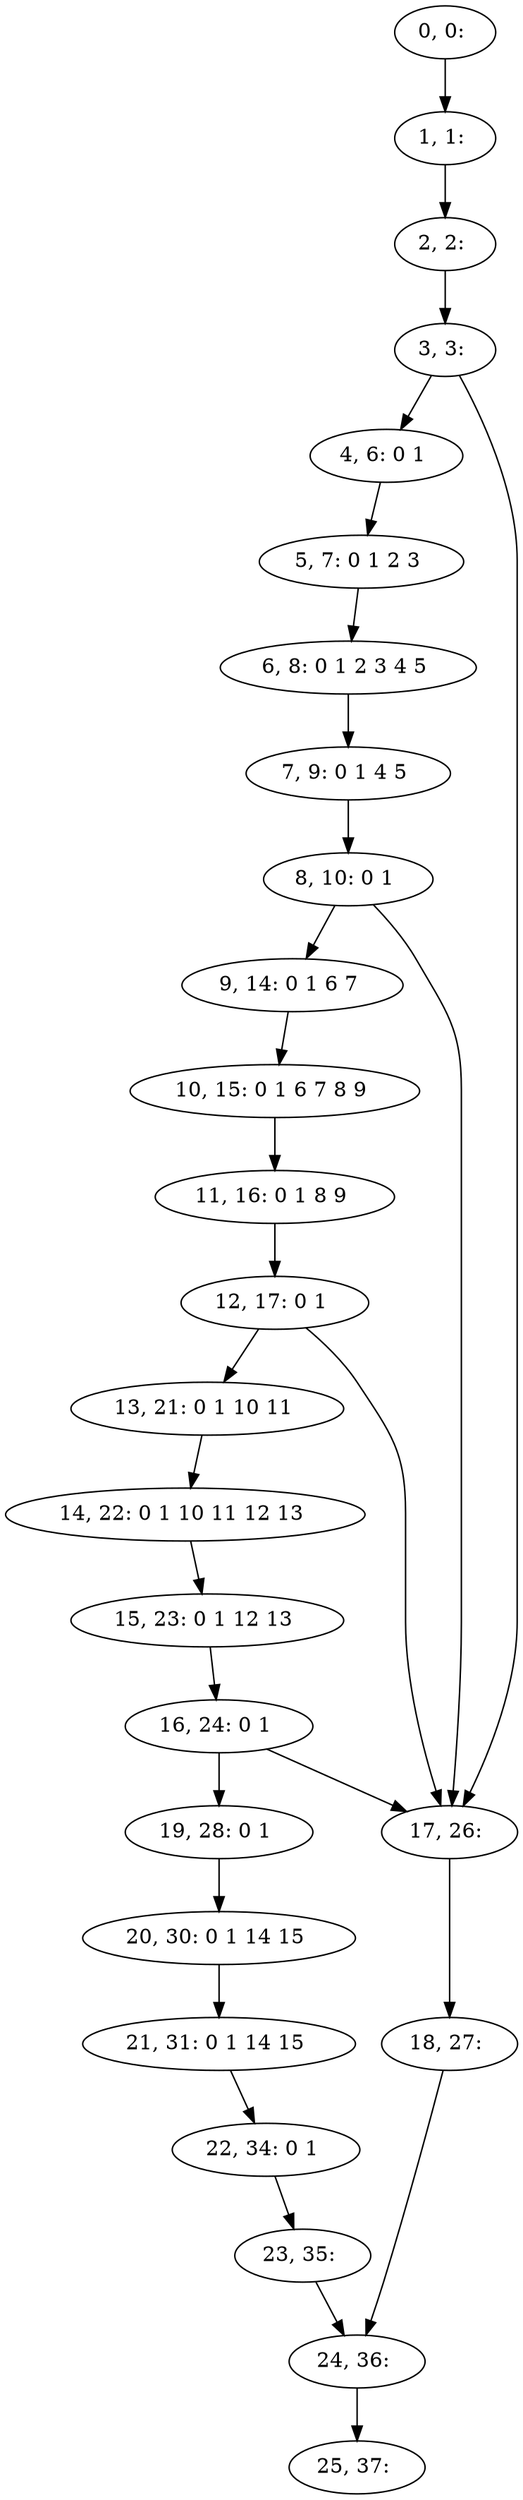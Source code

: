 digraph G {
0[label="0, 0: "];
1[label="1, 1: "];
2[label="2, 2: "];
3[label="3, 3: "];
4[label="4, 6: 0 1 "];
5[label="5, 7: 0 1 2 3 "];
6[label="6, 8: 0 1 2 3 4 5 "];
7[label="7, 9: 0 1 4 5 "];
8[label="8, 10: 0 1 "];
9[label="9, 14: 0 1 6 7 "];
10[label="10, 15: 0 1 6 7 8 9 "];
11[label="11, 16: 0 1 8 9 "];
12[label="12, 17: 0 1 "];
13[label="13, 21: 0 1 10 11 "];
14[label="14, 22: 0 1 10 11 12 13 "];
15[label="15, 23: 0 1 12 13 "];
16[label="16, 24: 0 1 "];
17[label="17, 26: "];
18[label="18, 27: "];
19[label="19, 28: 0 1 "];
20[label="20, 30: 0 1 14 15 "];
21[label="21, 31: 0 1 14 15 "];
22[label="22, 34: 0 1 "];
23[label="23, 35: "];
24[label="24, 36: "];
25[label="25, 37: "];
0->1 ;
1->2 ;
2->3 ;
3->4 ;
3->17 ;
4->5 ;
5->6 ;
6->7 ;
7->8 ;
8->9 ;
8->17 ;
9->10 ;
10->11 ;
11->12 ;
12->13 ;
12->17 ;
13->14 ;
14->15 ;
15->16 ;
16->17 ;
16->19 ;
17->18 ;
18->24 ;
19->20 ;
20->21 ;
21->22 ;
22->23 ;
23->24 ;
24->25 ;
}
